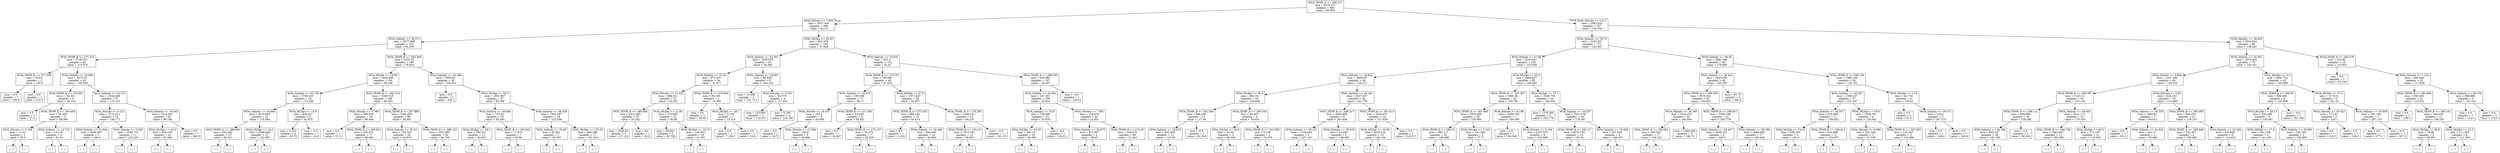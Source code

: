 digraph Tree {
node [shape=box] ;
0 [label="WOA_TEMP_K <= 294.271\nmse = 4578.477\nsamples = 665\nvalue = 99.563"] ;
1 [label="WOA_Nitrate <= 7.569\nmse = 2457.459\nsamples = 408\nvalue = 64.19"] ;
0 -> 1 [labeldistance=2.5, labelangle=45, headlabel="True"] ;
2 [label="WOA_Salinity <= 34.071\nmse = 2677.668\nsamples = 213\nvalue = 85.229"] ;
1 -> 2 ;
3 [label="WOA_TEMP_K <= 277.415\nmse = 2735.071\nsamples = 45\nvalue = 115.076"] ;
2 -> 3 ;
4 [label="WOA_TEMP_K <= 277.349\nmse = 225.0\nsamples = 2\nvalue = 195.0"] ;
3 -> 4 ;
5 [label="mse = 0.0\nsamples = 1\nvalue = 180.0"] ;
4 -> 5 ;
6 [label="mse = 0.0\nsamples = 1\nvalue = 210.0"] ;
4 -> 6 ;
7 [label="WOA_Salinity <= 20.994\nmse = 2373.19\nsamples = 43\nvalue = 108.506"] ;
3 -> 7 ;
8 [label="WOA_TEMP_K <= 279.627\nmse = 141.811\nsamples = 6\nvalue = 54.512"] ;
7 -> 8 ;
9 [label="mse = 0.0\nsamples = 1\nvalue = 27.4"] ;
8 -> 9 ;
10 [label="WOA_TEMP_K <= 290.448\nmse = 42.056\nsamples = 5\nvalue = 58.386"] ;
8 -> 10 ;
11 [label="WOA_Nitrate <= 0.239\nmse = 12.25\nsamples = 2\nvalue = 50.5"] ;
10 -> 11 ;
12 [label="(...)"] ;
11 -> 12 ;
13 [label="(...)"] ;
11 -> 13 ;
14 [label="WOA_Salinity <= 12.722\nmse = 19.154\nsamples = 3\nvalue = 61.54"] ;
10 -> 14 ;
15 [label="(...)"] ;
14 -> 15 ;
16 [label="(...)"] ;
14 -> 16 ;
17 [label="WOA_Salinity <= 32.513\nmse = 2244.849\nsamples = 37\nvalue = 115.152"] ;
7 -> 17 ;
18 [label="WOA_Nitrate <= 0.121\nmse = 2731.011\nsamples = 14\nvalue = 148.771"] ;
17 -> 18 ;
19 [label="WOA_Salinity <= 31.844\nmse = 2066.667\nsamples = 3\nvalue = 230.0"] ;
18 -> 19 ;
20 [label="(...)"] ;
19 -> 20 ;
21 [label="(...)"] ;
19 -> 21 ;
22 [label="WOA_Nitrate <= 0.358\nmse = 1558.774\nsamples = 11\nvalue = 135.233"] ;
18 -> 22 ;
23 [label="(...)"] ;
22 -> 23 ;
26 [label="(...)"] ;
22 -> 26 ;
41 [label="WOA_Salinity <= 34.043\nmse = 1215.901\nsamples = 23\nvalue = 99.106"] ;
17 -> 41 ;
42 [label="WOA_MLDpt <= 42.3\nmse = 628.158\nsamples = 22\nvalue = 95.364"] ;
41 -> 42 ;
43 [label="(...)"] ;
42 -> 43 ;
78 [label="(...)"] ;
42 -> 78 ;
81 [label="mse = 0.0\nsamples = 1\nvalue = 260.0"] ;
41 -> 81 ;
82 [label="WOA_TEMP_K <= 292.469\nmse = 2330.23\nsamples = 168\nvalue = 76.624"] ;
2 -> 82 ;
83 [label="WOA_MLDpt <= 19.85\nmse = 1846.696\nsamples = 130\nvalue = 68.549"] ;
82 -> 83 ;
84 [label="WOA_Salinity <= 36.759\nmse = 3795.263\nsamples = 24\nvalue = 115.246"] ;
83 -> 84 ;
85 [label="WOA_Salinity <= 34.864\nmse = 3419.993\nsamples = 21\nvalue = 125.584"] ;
84 -> 85 ;
86 [label="WOA_TEMP_K <= 289.845\nmse = 262.482\nsamples = 10\nvalue = 94.531"] ;
85 -> 86 ;
87 [label="(...)"] ;
86 -> 87 ;
104 [label="(...)"] ;
86 -> 104 ;
105 [label="WOA_MLDpt <= 16.3\nmse = 4596.446\nsamples = 11\nvalue = 152.497"] ;
85 -> 105 ;
106 [label="(...)"] ;
105 -> 106 ;
117 [label="(...)"] ;
105 -> 117 ;
122 [label="WOA_MLDpt <= 14.8\nmse = 436.427\nsamples = 3\nvalue = 42.875"] ;
84 -> 122 ;
123 [label="mse = 1.323\nsamples = 2\nvalue = 63.75"] ;
122 -> 123 ;
124 [label="mse = -0.0\nsamples = 1\nvalue = 22.0"] ;
122 -> 124 ;
125 [label="WOA_TEMP_K <= 282.514\nmse = 1048.518\nsamples = 106\nvalue = 60.293"] ;
83 -> 125 ;
126 [label="WOA_Nitrate <= 5.768\nmse = 268.819\nsamples = 18\nvalue = 86.446"] ;
125 -> 126 ;
127 [label="mse = 0.0\nsamples = 1\nvalue = 57.0"] ;
126 -> 127 ;
128 [label="WOA_TEMP_K <= 280.953\nmse = 226.615\nsamples = 17\nvalue = 88.345"] ;
126 -> 128 ;
129 [label="(...)"] ;
128 -> 129 ;
136 [label="(...)"] ;
128 -> 136 ;
149 [label="WOA_TEMP_K <= 287.988\nmse = 1035.858\nsamples = 88\nvalue = 54.461"] ;
125 -> 149 ;
150 [label="WOA_Salinity <= 35.23\nmse = 725.793\nsamples = 39\nvalue = 40.974"] ;
149 -> 150 ;
151 [label="(...)"] ;
150 -> 151 ;
182 [label="(...)"] ;
150 -> 182 ;
209 [label="WOA_TEMP_K <= 288.123\nmse = 1027.897\nsamples = 49\nvalue = 64.738"] ;
149 -> 209 ;
210 [label="(...)"] ;
209 -> 210 ;
211 [label="(...)"] ;
209 -> 211 ;
284 [label="WOA_Salinity <= 35.368\nmse = 2995.83\nsamples = 38\nvalue = 104.822"] ;
82 -> 284 ;
285 [label="mse = 0.0\nsamples = 1\nvalue = 239.1"] ;
284 -> 285 ;
286 [label="WOA_MLDpt <= 59.3\nmse = 1851.957\nsamples = 37\nvalue = 95.398"] ;
284 -> 286 ;
287 [label="WOA_Salinity <= 36.689\nmse = 757.93\nsamples = 18\nvalue = 65.445"] ;
286 -> 287 ;
288 [label="WOA_MLDpt <= 18.3\nmse = 706.521\nsamples = 11\nvalue = 83.651"] ;
287 -> 288 ;
289 [label="(...)"] ;
288 -> 289 ;
290 [label="(...)"] ;
288 -> 290 ;
307 [label="WOA_TEMP_K <= 293.942\nmse = 71.979\nsamples = 7\nvalue = 45.84"] ;
287 -> 307 ;
308 [label="(...)"] ;
307 -> 308 ;
313 [label="(...)"] ;
307 -> 313 ;
318 [label="WOA_Salinity <= 36.459\nmse = 1302.387\nsamples = 19\nvalue = 122.356"] ;
286 -> 318 ;
319 [label="WOA_Salinity <= 35.99\nmse = 25.061\nsamples = 2\nvalue = 64.097"] ;
318 -> 319 ;
320 [label="(...)"] ;
319 -> 320 ;
321 [label="(...)"] ;
319 -> 321 ;
322 [label="WOA_MLDpt <= 135.55\nmse = 896.388\nsamples = 17\nvalue = 131.319"] ;
318 -> 322 ;
323 [label="(...)"] ;
322 -> 323 ;
334 [label="(...)"] ;
322 -> 334 ;
343 [label="WOA_MLDpt <= 32.65\nmse = 941.978\nsamples = 195\nvalue = 37.948"] ;
1 -> 343 ;
344 [label="WOA_Salinity <= 34.561\nmse = 1450.833\nsamples = 43\nvalue = 56.364"] ;
343 -> 344 ;
345 [label="WOA_Salinity <= 33.82\nmse = 875.207\nsamples = 34\nvalue = 41.977"] ;
344 -> 345 ;
346 [label="WOA_Nitrate <= 13.422\nmse = 898.911\nsamples = 31\nvalue = 44.262"] ;
345 -> 346 ;
347 [label="WOA_TEMP_K <= 280.469\nmse = 2211.985\nsamples = 10\nvalue = 55.342"] ;
346 -> 347 ;
348 [label="mse = 2936.63\nsamples = 9\nvalue = 57.123"] ;
347 -> 348 ;
349 [label="mse = 0.0\nsamples = 1\nvalue = 50.0"] ;
347 -> 349 ;
350 [label="WOA_MLDpt <= 21.85\nmse = 173.882\nsamples = 21\nvalue = 38.89"] ;
346 -> 350 ;
351 [label="mse = 38.503\nsamples = 2\nvalue = 20.758"] ;
350 -> 351 ;
352 [label="WOA_MLDpt <= 23.75\nmse = 140.952\nsamples = 19\nvalue = 41.391"] ;
350 -> 352 ;
353 [label="(...)"] ;
352 -> 353 ;
360 [label="(...)"] ;
352 -> 360 ;
379 [label="WOA_TEMP_K <= 276.684\nmse = 90.159\nsamples = 3\nvalue = 19.581"] ;
345 -> 379 ;
380 [label="mse = 0.0\nsamples = 1\nvalue = 36.65"] ;
379 -> 380 ;
381 [label="WOA_MLDpt <= 26.7\nmse = 21.65\nsamples = 2\nvalue = 15.314"] ;
379 -> 381 ;
382 [label="mse = 0.0\nsamples = 1\nvalue = 7.254"] ;
381 -> 382 ;
383 [label="mse = 0.0\nsamples = 1\nvalue = 18.0"] ;
381 -> 383 ;
384 [label="WOA_Salinity <= 34.961\nmse = 95.439\nsamples = 9\nvalue = 108.156"] ;
344 -> 384 ;
385 [label="mse = 12.895\nsamples = 5\nvalue = 101.713"] ;
384 -> 385 ;
386 [label="WOA_Nitrate <= 9.101\nmse = 63.579\nsamples = 4\nvalue = 117.821"] ;
384 -> 386 ;
387 [label="mse = 123.664\nsamples = 2\nvalue = 116.537"] ;
386 -> 387 ;
388 [label="mse = 0.195\nsamples = 2\nvalue = 119.106"] ;
386 -> 388 ;
389 [label="WOA_Salinity <= 33.816\nmse = 633.3\nsamples = 152\nvalue = 32.01"] ;
343 -> 389 ;
390 [label="WOA_TEMP_K <= 272.351\nmse = 795.406\nsamples = 45\nvalue = 47.818"] ;
389 -> 390 ;
391 [label="WOA_Salinity <= 33.572\nmse = 186.068\nsamples = 17\nvalue = 38.17"] ;
390 -> 391 ;
392 [label="WOA_Nitrate <= 16.437\nmse = 193.8\nsamples = 9\nvalue = 43.606"] ;
391 -> 392 ;
393 [label="mse = 0.0\nsamples = 1\nvalue = 18.72"] ;
392 -> 393 ;
394 [label="WOA_Nitrate <= 21.966\nmse = 150.0\nsamples = 8\nvalue = 45.868"] ;
392 -> 394 ;
395 [label="(...)"] ;
394 -> 395 ;
398 [label="(...)"] ;
394 -> 398 ;
403 [label="WOA_TEMP_K <= 271.485\nmse = 83.829\nsamples = 8\nvalue = 30.922"] ;
391 -> 403 ;
404 [label="mse = 0.0\nsamples = 1\nvalue = 54.067"] ;
403 -> 404 ;
405 [label="WOA_TEMP_K <= 272.157\nmse = 18.974\nsamples = 7\nvalue = 28.029"] ;
403 -> 405 ;
406 [label="(...)"] ;
405 -> 406 ;
413 [label="(...)"] ;
405 -> 413 ;
416 [label="WOA_MLDpt <= 47.8\nmse = 1071.647\nsamples = 28\nvalue = 53.607"] ;
390 -> 416 ;
417 [label="WOA_TEMP_K <= 273.025\nmse = 888.243\nsamples = 15\nvalue = 44.674"] ;
416 -> 417 ;
418 [label="mse = 0.0\nsamples = 1\nvalue = 5.263"] ;
417 -> 418 ;
419 [label="WOA_Salinity <= 32.448\nmse = 846.509\nsamples = 14\nvalue = 46.863"] ;
417 -> 419 ;
420 [label="(...)"] ;
419 -> 420 ;
421 [label="(...)"] ;
419 -> 421 ;
434 [label="WOA_TEMP_K <= 279.205\nmse = 1082.141\nsamples = 13\nvalue = 64.215"] ;
416 -> 434 ;
435 [label="WOA_TEMP_K <= 276.19\nmse = 1013.522\nsamples = 12\nvalue = 58.933"] ;
434 -> 435 ;
436 [label="(...)"] ;
435 -> 436 ;
445 [label="(...)"] ;
435 -> 445 ;
448 [label="mse = -0.0\nsamples = 1\nvalue = 101.19"] ;
434 -> 448 ;
449 [label="WOA_TEMP_K <= 286.095\nmse = 455.883\nsamples = 107\nvalue = 26.407"] ;
389 -> 449 ;
450 [label="WOA_Salinity <= 33.902\nmse = 347.357\nsamples = 106\nvalue = 24.914"] ;
449 -> 450 ;
451 [label="WOA_Salinity <= 33.9\nmse = 728.088\nsamples = 21\nvalue = 33.878"] ;
450 -> 451 ;
452 [label="WOA_MLDpt <= 93.25\nmse = 381.73\nsamples = 20\nvalue = 30.295"] ;
451 -> 452 ;
453 [label="(...)"] ;
452 -> 453 ;
484 [label="(...)"] ;
452 -> 484 ;
491 [label="mse = -0.0\nsamples = 1\nvalue = 134.211"] ;
451 -> 491 ;
492 [label="WOA_Nitrate <= 7.681\nmse = 236.978\nsamples = 85\nvalue = 22.851"] ;
450 -> 492 ;
493 [label="WOA_Salinity <= 34.973\nmse = 872.957\nsamples = 5\nvalue = 38.01"] ;
492 -> 493 ;
494 [label="(...)"] ;
493 -> 494 ;
497 [label="(...)"] ;
493 -> 497 ;
500 [label="WOA_TEMP_K <= 274.29\nmse = 160.635\nsamples = 80\nvalue = 21.544"] ;
492 -> 500 ;
501 [label="(...)"] ;
500 -> 501 ;
518 [label="(...)"] ;
500 -> 518 ;
607 [label="mse = -0.0\nsamples = 1\nvalue = 103.53"] ;
449 -> 607 ;
608 [label="WOA_Nitrate <= 0.217\nmse = 2893.834\nsamples = 257\nvalue = 154.704"] ;
0 -> 608 [labeldistance=2.5, labelangle=-45, headlabel="False"] ;
609 [label="WOA_Salinity <= 35.75\nmse = 3183.567\nsamples = 171\nvalue = 163.087"] ;
608 -> 609 ;
610 [label="WOA_Nitrate <= 0.108\nmse = 3219.047\nsamples = 103\nvalue = 152.959"] ;
609 -> 610 ;
611 [label="WOA_Salinity <= 34.942\nmse = 3068.95\nsamples = 38\nvalue = 130.471"] ;
610 -> 611 ;
612 [label="WOA_MLDpt <= 38.5\nmse = 981.94\nsamples = 18\nvalue = 104.858"] ;
611 -> 612 ;
613 [label="WOA_TEMP_K <= 302.569\nmse = 966.246\nsamples = 12\nvalue = 117.46"] ;
612 -> 613 ;
614 [label="WOA_Salinity <= 32.878\nmse = 835.936\nsamples = 11\nvalue = 125.38"] ;
613 -> 614 ;
615 [label="(...)"] ;
614 -> 615 ;
618 [label="(...)"] ;
614 -> 618 ;
633 [label="mse = -0.0\nsamples = 1\nvalue = 81.818"] ;
613 -> 633 ;
634 [label="WOA_TEMP_K <= 299.344\nmse = 60.407\nsamples = 6\nvalue = 79.653"] ;
612 -> 634 ;
635 [label="WOA_MLDpt <= 50.0\nmse = 43.34\nsamples = 3\nvalue = 86.345"] ;
634 -> 635 ;
636 [label="(...)"] ;
635 -> 636 ;
637 [label="(...)"] ;
635 -> 637 ;
640 [label="WOA_TEMP_K <= 301.665\nmse = 6.199\nsamples = 3\nvalue = 74.076"] ;
634 -> 640 ;
641 [label="(...)"] ;
640 -> 641 ;
644 [label="(...)"] ;
640 -> 644 ;
645 [label="WOA_Salinity <= 35.162\nmse = 3837.937\nsamples = 20\nvalue = 161.776"] ;
611 -> 645 ;
646 [label="WOA_TEMP_K <= 298.217\nmse = 2063.868\nsamples = 6\nvalue = 203.845"] ;
645 -> 646 ;
647 [label="WOA_Salinity <= 35.131\nmse = 1134.694\nsamples = 4\nvalue = 227.143"] ;
646 -> 647 ;
648 [label="(...)"] ;
647 -> 648 ;
651 [label="(...)"] ;
647 -> 651 ;
652 [label="WOA_Salinity <= 35.076\nmse = 10.202\nsamples = 2\nvalue = 149.483"] ;
646 -> 652 ;
653 [label="(...)"] ;
652 -> 653 ;
654 [label="(...)"] ;
652 -> 654 ;
655 [label="WOA_TEMP_K <= 301.614\nmse = 3228.031\nsamples = 14\nvalue = 137.029"] ;
645 -> 655 ;
656 [label="WOA_MLDpt <= 19.55\nmse = 2655.019\nsamples = 13\nvalue = 126.164"] ;
655 -> 656 ;
657 [label="(...)"] ;
656 -> 657 ;
662 [label="(...)"] ;
656 -> 662 ;
681 [label="mse = 0.0\nsamples = 1\nvalue = 218.517"] ;
655 -> 681 ;
682 [label="WOA_MLDpt <= 55.5\nmse = 2860.627\nsamples = 65\nvalue = 165.569"] ;
610 -> 682 ;
683 [label="WOA_TEMP_K <= 301.997\nmse = 1989.39\nsamples = 42\nvalue = 150.781"] ;
682 -> 683 ;
684 [label="WOA_TEMP_K <= 301.685\nmse = 1053.099\nsamples = 35\nvalue = 139.884"] ;
683 -> 684 ;
685 [label="WOA_TEMP_K <= 299.33\nmse = 695.117\nsamples = 32\nvalue = 146.498"] ;
684 -> 685 ;
686 [label="(...)"] ;
685 -> 686 ;
725 [label="(...)"] ;
685 -> 725 ;
730 [label="WOA_Nitrate <= 0.163\nmse = 141.358\nsamples = 3\nvalue = 77.71"] ;
684 -> 730 ;
731 [label="(...)"] ;
730 -> 731 ;
732 [label="(...)"] ;
730 -> 732 ;
735 [label="WOA_Nitrate <= 0.149\nmse = 3359.785\nsamples = 7\nvalue = 194.368"] ;
683 -> 735 ;
736 [label="mse = 0.0\nsamples = 1\nvalue = 104.545"] ;
735 -> 736 ;
737 [label="WOA_Nitrate <= 0.184\nmse = 2237.033\nsamples = 6\nvalue = 210.699"] ;
735 -> 737 ;
738 [label="(...)"] ;
737 -> 738 ;
741 [label="(...)"] ;
737 -> 741 ;
746 [label="WOA_MLDpt <= 57.7\nmse = 3346.755\nsamples = 23\nvalue = 188.455"] ;
682 -> 746 ;
747 [label="mse = 1378.395\nsamples = 5\nvalue = 232.778"] ;
746 -> 747 ;
748 [label="WOA_Salinity <= 34.557\nmse = 3201.678\nsamples = 18\nvalue = 176.367"] ;
746 -> 748 ;
749 [label="WOA_TEMP_K <= 297.12\nmse = 4076.783\nsamples = 13\nvalue = 191.91"] ;
748 -> 749 ;
750 [label="(...)"] ;
749 -> 750 ;
753 [label="(...)"] ;
749 -> 753 ;
758 [label="WOA_Salinity <= 34.828\nmse = 507.639\nsamples = 5\nvalue = 149.167"] ;
748 -> 758 ;
759 [label="(...)"] ;
758 -> 759 ;
762 [label="(...)"] ;
758 -> 762 ;
763 [label="WOA_Salinity <= 36.45\nmse = 2682.568\nsamples = 68\nvalue = 179.669"] ;
609 -> 763 ;
764 [label="WOA_Salinity <= 36.442\nmse = 2445.304\nsamples = 48\nvalue = 192.955"] ;
763 -> 764 ;
765 [label="WOA_TEMP_K <= 299.559\nmse = 2079.641\nsamples = 43\nvalue = 184.651"] ;
764 -> 765 ;
766 [label="WOA_Salinity <= 36.396\nmse = 1025.222\nsamples = 22\nvalue = 164.944"] ;
765 -> 766 ;
767 [label="WOA_TEMP_K <= 299.051\nmse = 395.042\nsamples = 17\nvalue = 154.125"] ;
766 -> 767 ;
768 [label="(...)"] ;
767 -> 768 ;
783 [label="(...)"] ;
767 -> 783 ;
786 [label="mse = 1485.938\nsamples = 5\nvalue = 198.75"] ;
766 -> 786 ;
787 [label="WOA_TEMP_K <= 299.831\nmse = 2360.189\nsamples = 21\nvalue = 203.779"] ;
765 -> 787 ;
788 [label="WOA_Salinity <= 36.427\nmse = 1658.333\nsamples = 4\nvalue = 245.0"] ;
787 -> 788 ;
789 [label="(...)"] ;
788 -> 789 ;
790 [label="(...)"] ;
788 -> 790 ;
791 [label="WOA_Salinity <= 36.399\nmse = 2068.465\nsamples = 17\nvalue = 194.946"] ;
787 -> 791 ;
792 [label="(...)"] ;
791 -> 792 ;
797 [label="(...)"] ;
791 -> 797 ;
806 [label="mse = 93.75\nsamples = 5\nvalue = 262.5"] ;
764 -> 806 ;
807 [label="WOA_TEMP_K <= 298.126\nmse = 1489.169\nsamples = 20\nvalue = 142.762"] ;
763 -> 807 ;
808 [label="WOA_Salinity <= 36.647\nmse = 1399.257\nsamples = 17\nvalue = 151.567"] ;
807 -> 808 ;
809 [label="WOA_Salinity <= 36.557\nmse = 818.468\nsamples = 11\nvalue = 168.823"] ;
808 -> 809 ;
810 [label="WOA_MLDpt <= 74.25\nmse = 558.333\nsamples = 6\nvalue = 185.0"] ;
809 -> 810 ;
811 [label="(...)"] ;
810 -> 811 ;
818 [label="(...)"] ;
810 -> 818 ;
819 [label="WOA_TEMP_K <= 294.914\nmse = 624.868\nsamples = 5\nvalue = 154.957"] ;
809 -> 819 ;
820 [label="(...)"] ;
819 -> 820 ;
821 [label="(...)"] ;
819 -> 821 ;
822 [label="WOA_MLDpt <= 53.9\nmse = 1186.781\nsamples = 6\nvalue = 126.642"] ;
808 -> 822 ;
823 [label="WOA_Nitrate <= 0.088\nmse = 262.568\nsamples = 3\nvalue = 91.338"] ;
822 -> 823 ;
824 [label="(...)"] ;
823 -> 824 ;
825 [label="(...)"] ;
823 -> 825 ;
828 [label="WOA_TEMP_K <= 297.003\nmse = 131.467\nsamples = 3\nvalue = 154.884"] ;
822 -> 828 ;
829 [label="(...)"] ;
828 -> 829 ;
832 [label="(...)"] ;
828 -> 832 ;
833 [label="WOA_MLDpt <= 17.8\nmse = 42.718\nsamples = 3\nvalue = 104.02"] ;
807 -> 833 ;
834 [label="mse = 0.0\nsamples = 1\nvalue = 91.0"] ;
833 -> 834 ;
835 [label="WOA_Salinity <= 36.471\nmse = 0.422\nsamples = 2\nvalue = 107.275"] ;
833 -> 835 ;
836 [label="mse = 0.0\nsamples = 1\nvalue = 108.4"] ;
835 -> 836 ;
837 [label="mse = 0.0\nsamples = 1\nvalue = 106.9"] ;
835 -> 837 ;
838 [label="WOA_Salinity <= 36.063\nmse = 1933.954\nsamples = 86\nvalue = 138.481"] ;
608 -> 838 ;
839 [label="WOA_Salinity <= 35.581\nmse = 1976.503\nsamples = 70\nvalue = 145.431"] ;
838 -> 839 ;
840 [label="WOA_Nitrate <= 0.808\nmse = 1431.286\nsamples = 60\nvalue = 139.255"] ;
839 -> 840 ;
841 [label="WOA_TEMP_K <= 299.367\nmse = 1433.13\nsamples = 44\nvalue = 147.102"] ;
840 -> 841 ;
842 [label="WOA_TEMP_K <= 299.112\nmse = 838.906\nsamples = 29\nvalue = 138.169"] ;
841 -> 842 ;
843 [label="WOA_Salinity <= 34.788\nmse = 648.147\nsamples = 28\nvalue = 140.165"] ;
842 -> 843 ;
844 [label="(...)"] ;
843 -> 844 ;
881 [label="(...)"] ;
843 -> 881 ;
888 [label="mse = 0.0\nsamples = 1\nvalue = 36.364"] ;
842 -> 888 ;
889 [label="WOA_Salinity <= 34.653\nmse = 2231.173\nsamples = 15\nvalue = 170.329"] ;
841 -> 889 ;
890 [label="WOA_TEMP_K <= 300.799\nmse = 1881.647\nsamples = 11\nvalue = 183.285"] ;
889 -> 890 ;
891 [label="(...)"] ;
890 -> 891 ;
900 [label="(...)"] ;
890 -> 900 ;
909 [label="WOA_MLDpt <= 40.5\nmse = 272.156\nsamples = 4\nvalue = 118.505"] ;
889 -> 909 ;
910 [label="(...)"] ;
909 -> 910 ;
913 [label="(...)"] ;
909 -> 913 ;
914 [label="WOA_Nitrate <= 0.95\nmse = 629.233\nsamples = 16\nvalue = 114.689"] ;
840 -> 914 ;
915 [label="WOA_Salinity <= 34.339\nmse = 198.261\nsamples = 3\nvalue = 84.912"] ;
914 -> 915 ;
916 [label="mse = 0.0\nsamples = 1\nvalue = 95.0"] ;
915 -> 916 ;
917 [label="WOA_Salinity <= 34.843\nmse = 221.07\nsamples = 2\nvalue = 79.868"] ;
915 -> 917 ;
918 [label="(...)"] ;
917 -> 918 ;
919 [label="(...)"] ;
917 -> 919 ;
920 [label="WOA_TEMP_K <= 295.495\nmse = 540.933\nsamples = 13\nvalue = 119.155"] ;
914 -> 920 ;
921 [label="WOA_TEMP_K <= 295.449\nmse = 242.357\nsamples = 4\nvalue = 138.084"] ;
920 -> 921 ;
922 [label="(...)"] ;
921 -> 922 ;
925 [label="(...)"] ;
921 -> 925 ;
926 [label="WOA_Salinity <= 33.264\nmse = 503.608\nsamples = 9\nvalue = 114.423"] ;
920 -> 926 ;
927 [label="(...)"] ;
926 -> 927 ;
930 [label="(...)"] ;
926 -> 930 ;
943 [label="WOA_Nitrate <= 1.4\nmse = 3642.752\nsamples = 10\nvalue = 182.098"] ;
839 -> 943 ;
944 [label="WOA_TEMP_K <= 300.03\nmse = 594.694\nsamples = 6\nvalue = 145.998"] ;
943 -> 944 ;
945 [label="WOA_MLDpt <= 29.15\nmse = 432.486\nsamples = 5\nvalue = 150.487"] ;
944 -> 945 ;
946 [label="WOA_MLDpt <= 17.8\nmse = 541.158\nsamples = 2\nvalue = 141.169"] ;
945 -> 946 ;
947 [label="(...)"] ;
946 -> 947 ;
948 [label="(...)"] ;
946 -> 948 ;
949 [label="WOA_Salinity <= 35.993\nmse = 150.155\nsamples = 3\nvalue = 159.805"] ;
945 -> 949 ;
950 [label="(...)"] ;
949 -> 950 ;
953 [label="(...)"] ;
949 -> 953 ;
954 [label="mse = -0.0\nsamples = 1\nvalue = 101.106"] ;
944 -> 954 ;
955 [label="WOA_MLDpt <= 57.4\nmse = 1173.51\nsamples = 4\nvalue = 261.52"] ;
943 -> 955 ;
956 [label="WOA_Salinity <= 35.622\nmse = 171.61\nsamples = 2\nvalue = 223.1"] ;
955 -> 956 ;
957 [label="mse = 0.0\nsamples = 1\nvalue = 210.0"] ;
956 -> 957 ;
958 [label="mse = 0.0\nsamples = 1\nvalue = 236.2"] ;
956 -> 958 ;
959 [label="WOA_Salinity <= 35.859\nmse = 201.336\nsamples = 2\nvalue = 287.133"] ;
955 -> 959 ;
960 [label="mse = 0.0\nsamples = 1\nvalue = 277.1"] ;
959 -> 960 ;
961 [label="mse = -0.0\nsamples = 1\nvalue = 307.2"] ;
959 -> 961 ;
962 [label="WOA_TEMP_K <= 294.578\nmse = 814.82\nsamples = 16\nvalue = 110.931"] ;
838 -> 962 ;
963 [label="mse = 0.0\nsamples = 1\nvalue = 55.126"] ;
962 -> 963 ;
964 [label="WOA_Nitrate <= 1.224\nmse = 494.044\nsamples = 15\nvalue = 117.628"] ;
962 -> 964 ;
965 [label="WOA_TEMP_K <= 294.859\nmse = 290.339\nsamples = 12\nvalue = 113.031"] ;
964 -> 965 ;
966 [label="mse = 0.0\nsamples = 1\nvalue = 150.0"] ;
965 -> 966 ;
967 [label="WOA_TEMP_K <= 296.161\nmse = 169.039\nsamples = 11\nvalue = 109.335"] ;
965 -> 967 ;
968 [label="WOA_MLDpt <= 58.8\nmse = 78.88\nsamples = 2\nvalue = 85.891"] ;
967 -> 968 ;
969 [label="(...)"] ;
968 -> 969 ;
970 [label="(...)"] ;
968 -> 970 ;
971 [label="WOA_MLDpt <= 32.2\nmse = 111.205\nsamples = 9\nvalue = 111.939"] ;
967 -> 971 ;
972 [label="(...)"] ;
971 -> 972 ;
973 [label="(...)"] ;
971 -> 973 ;
988 [label="WOA_Salinity <= 36.279\nmse = 696.889\nsamples = 3\nvalue = 151.333"] ;
964 -> 988 ;
989 [label="mse = 0.0\nsamples = 1\nvalue = 114.0"] ;
988 -> 989 ;
990 [label="mse = 0.0\nsamples = 2\nvalue = 170.0"] ;
988 -> 990 ;
}